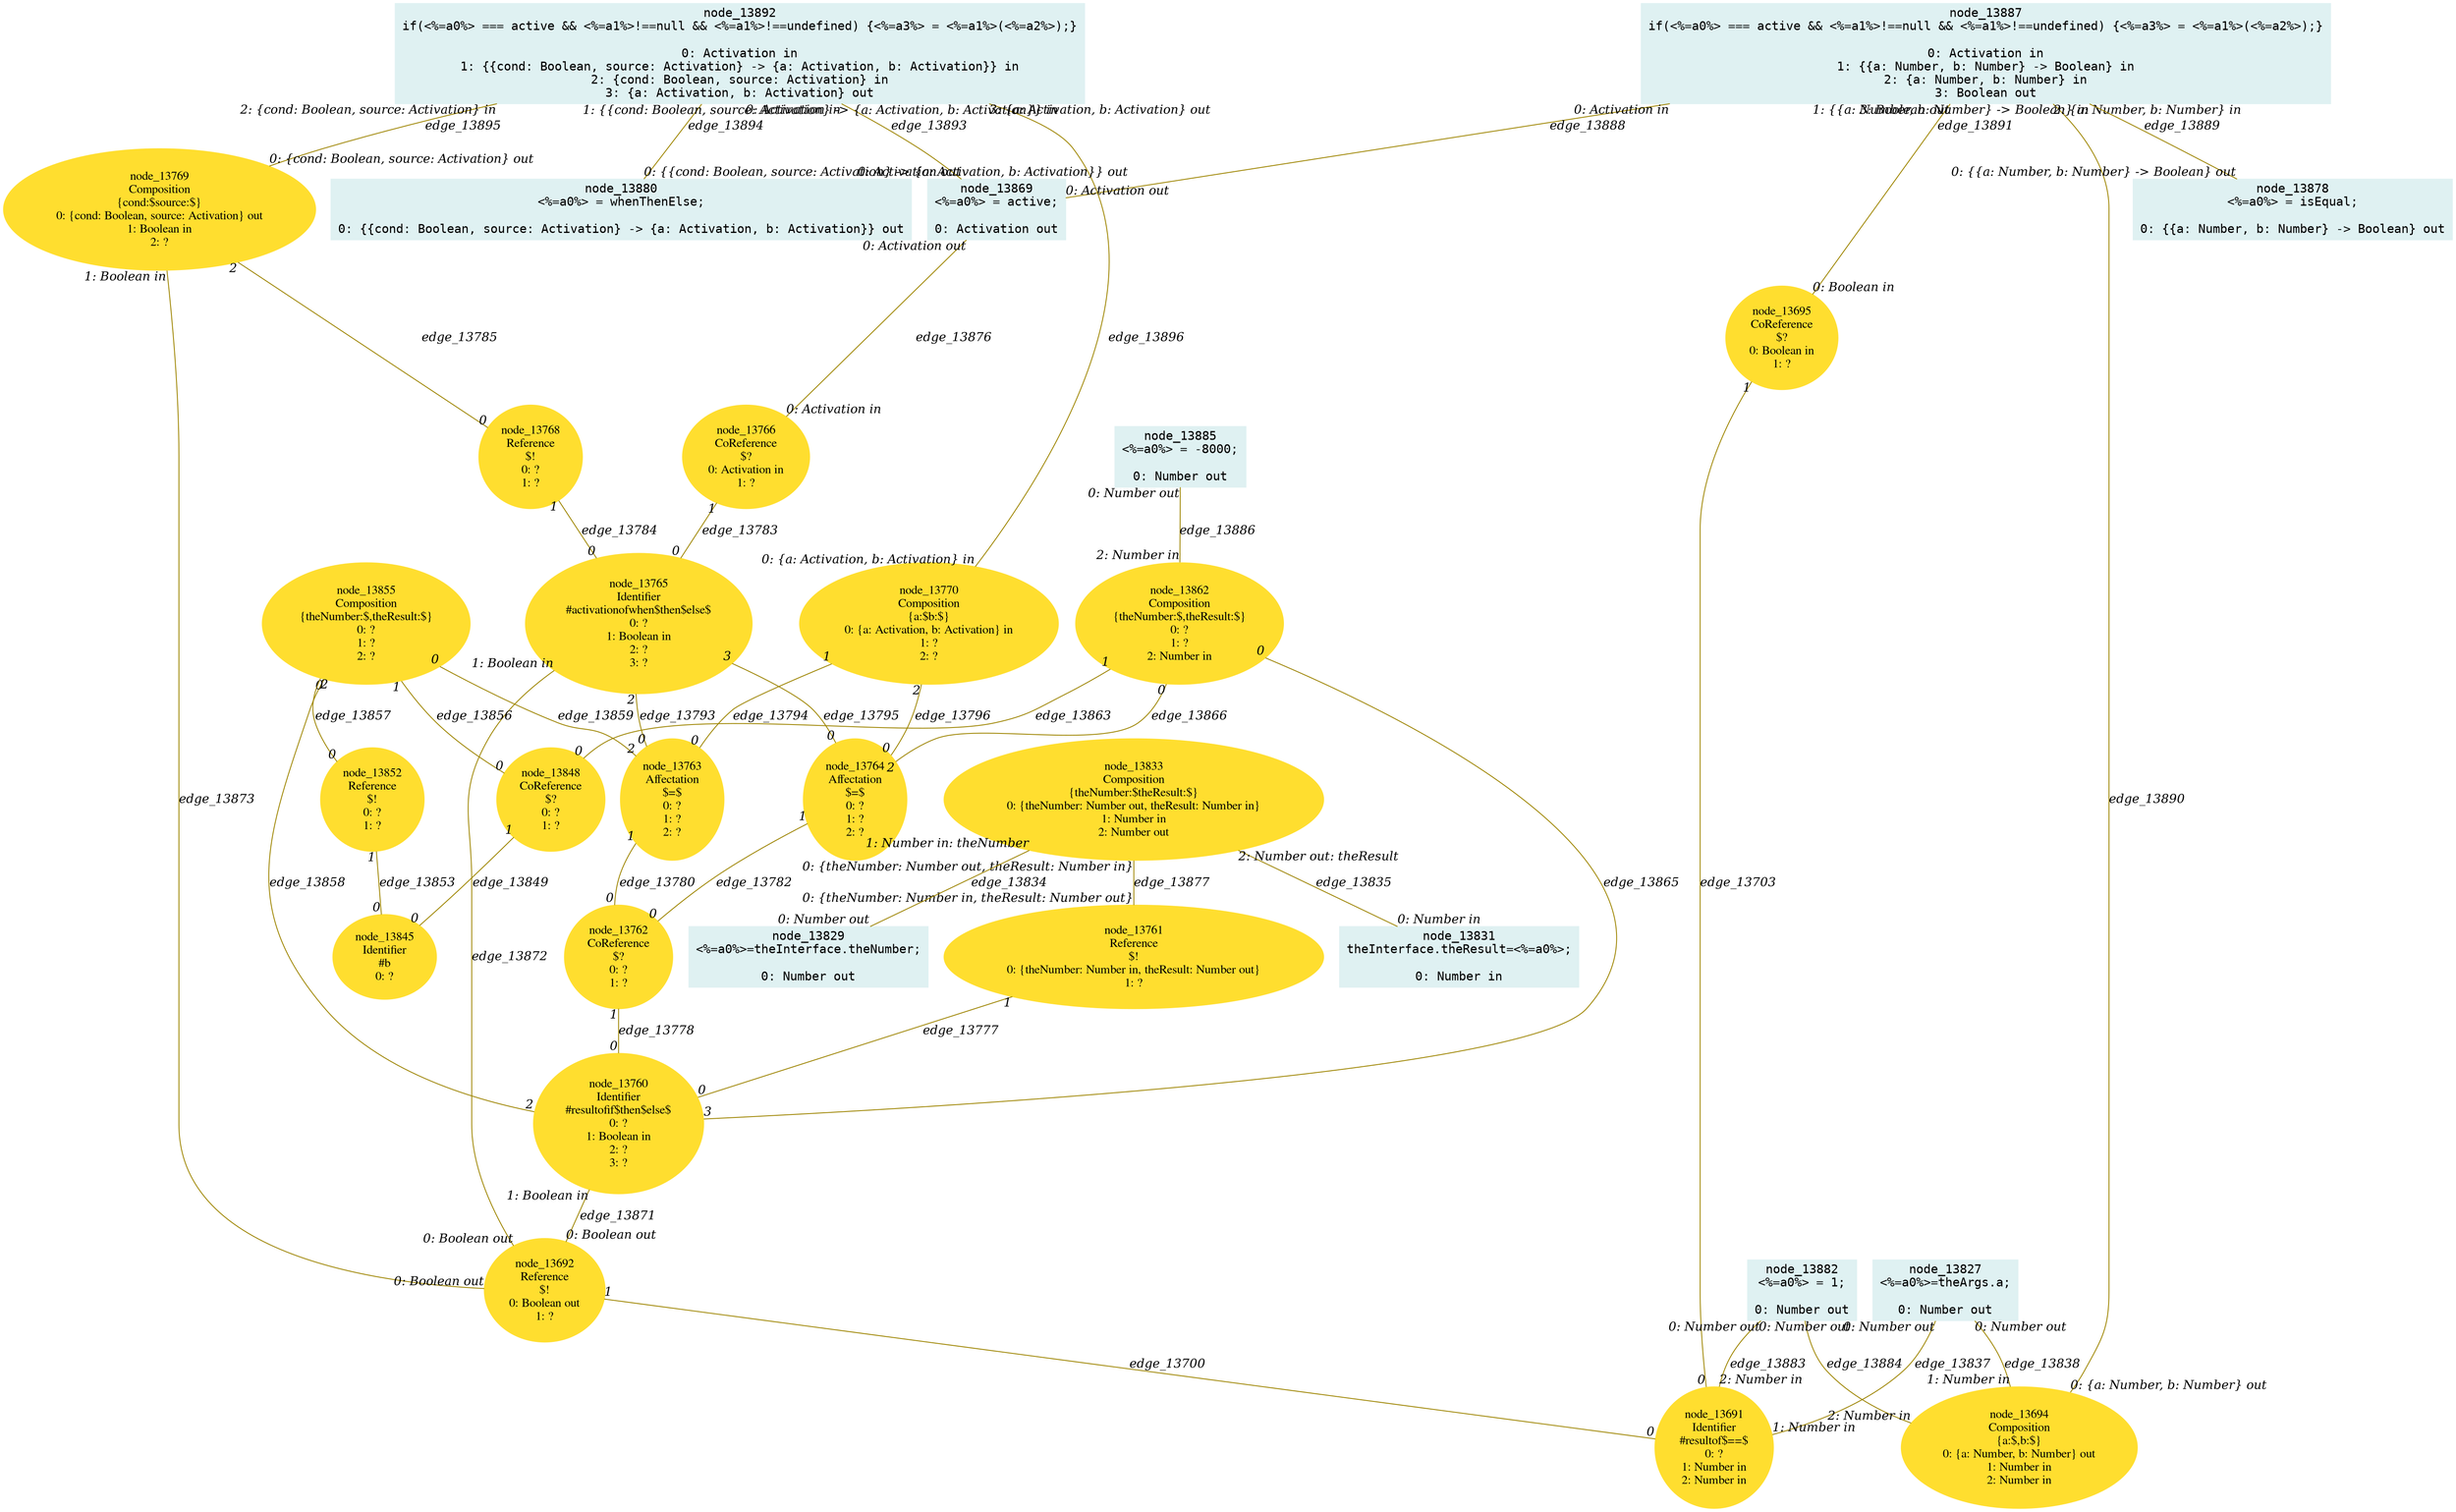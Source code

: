 digraph g{node_13691 [shape="ellipse", style="filled", color="#ffde2f", fontname="Times", label="node_13691
Identifier
#resultof$==$
0: ?
1: Number in
2: Number in" ]
node_13692 [shape="ellipse", style="filled", color="#ffde2f", fontname="Times", label="node_13692
Reference
$!
0: Boolean out
1: ?" ]
node_13694 [shape="ellipse", style="filled", color="#ffde2f", fontname="Times", label="node_13694
Composition
{a:$,b:$}
0: {a: Number, b: Number} out
1: Number in
2: Number in" ]
node_13695 [shape="ellipse", style="filled", color="#ffde2f", fontname="Times", label="node_13695
CoReference
$?
0: Boolean in
1: ?" ]
node_13760 [shape="ellipse", style="filled", color="#ffde2f", fontname="Times", label="node_13760
Identifier
#resultofif$then$else$
0: ?
1: Boolean in
2: ?
3: ?" ]
node_13761 [shape="ellipse", style="filled", color="#ffde2f", fontname="Times", label="node_13761
Reference
$!
0: {theNumber: Number in, theResult: Number out}
1: ?" ]
node_13762 [shape="ellipse", style="filled", color="#ffde2f", fontname="Times", label="node_13762
CoReference
$?
0: ?
1: ?" ]
node_13763 [shape="ellipse", style="filled", color="#ffde2f", fontname="Times", label="node_13763
Affectation
$=$
0: ?
1: ?
2: ?" ]
node_13764 [shape="ellipse", style="filled", color="#ffde2f", fontname="Times", label="node_13764
Affectation
$=$
0: ?
1: ?
2: ?" ]
node_13765 [shape="ellipse", style="filled", color="#ffde2f", fontname="Times", label="node_13765
Identifier
#activationofwhen$then$else$
0: ?
1: Boolean in
2: ?
3: ?" ]
node_13766 [shape="ellipse", style="filled", color="#ffde2f", fontname="Times", label="node_13766
CoReference
$?
0: Activation in
1: ?" ]
node_13768 [shape="ellipse", style="filled", color="#ffde2f", fontname="Times", label="node_13768
Reference
$!
0: ?
1: ?" ]
node_13769 [shape="ellipse", style="filled", color="#ffde2f", fontname="Times", label="node_13769
Composition
{cond:$source:$}
0: {cond: Boolean, source: Activation} out
1: Boolean in
2: ?" ]
node_13770 [shape="ellipse", style="filled", color="#ffde2f", fontname="Times", label="node_13770
Composition
{a:$b:$}
0: {a: Activation, b: Activation} in
1: ?
2: ?" ]
node_13827 [shape="box", style="filled", color="#dff1f2", fontname="Courier", label="node_13827
<%=a0%>=theArgs.a;

0: Number out" ]
node_13829 [shape="box", style="filled", color="#dff1f2", fontname="Courier", label="node_13829
<%=a0%>=theInterface.theNumber;

0: Number out" ]
node_13831 [shape="box", style="filled", color="#dff1f2", fontname="Courier", label="node_13831
theInterface.theResult=<%=a0%>;

0: Number in" ]
node_13833 [shape="ellipse", style="filled", color="#ffde2f", fontname="Times", label="node_13833
Composition
{theNumber:$theResult:$}
0: {theNumber: Number out, theResult: Number in}
1: Number in
2: Number out" ]
node_13845 [shape="ellipse", style="filled", color="#ffde2f", fontname="Times", label="node_13845
Identifier
#b
0: ?" ]
node_13848 [shape="ellipse", style="filled", color="#ffde2f", fontname="Times", label="node_13848
CoReference
$?
0: ?
1: ?" ]
node_13852 [shape="ellipse", style="filled", color="#ffde2f", fontname="Times", label="node_13852
Reference
$!
0: ?
1: ?" ]
node_13855 [shape="ellipse", style="filled", color="#ffde2f", fontname="Times", label="node_13855
Composition
{theNumber:$,theResult:$}
0: ?
1: ?
2: ?" ]
node_13862 [shape="ellipse", style="filled", color="#ffde2f", fontname="Times", label="node_13862
Composition
{theNumber:$,theResult:$}
0: ?
1: ?
2: Number in" ]
node_13869 [shape="box", style="filled", color="#dff1f2", fontname="Courier", label="node_13869
<%=a0%> = active;

0: Activation out" ]
node_13878 [shape="box", style="filled", color="#dff1f2", fontname="Courier", label="node_13878
<%=a0%> = isEqual;

0: {{a: Number, b: Number} -> Boolean} out" ]
node_13880 [shape="box", style="filled", color="#dff1f2", fontname="Courier", label="node_13880
<%=a0%> = whenThenElse;

0: {{cond: Boolean, source: Activation} -> {a: Activation, b: Activation}} out" ]
node_13882 [shape="box", style="filled", color="#dff1f2", fontname="Courier", label="node_13882
<%=a0%> = 1;

0: Number out" ]
node_13885 [shape="box", style="filled", color="#dff1f2", fontname="Courier", label="node_13885
<%=a0%> = -8000;

0: Number out" ]
node_13887 [shape="box", style="filled", color="#dff1f2", fontname="Courier", label="node_13887
if(<%=a0%> === active && <%=a1%>!==null && <%=a1%>!==undefined) {<%=a3%> = <%=a1%>(<%=a2%>);}

0: Activation in
1: {{a: Number, b: Number} -> Boolean} in
2: {a: Number, b: Number} in
3: Boolean out" ]
node_13892 [shape="box", style="filled", color="#dff1f2", fontname="Courier", label="node_13892
if(<%=a0%> === active && <%=a1%>!==null && <%=a1%>!==undefined) {<%=a3%> = <%=a1%>(<%=a2%>);}

0: Activation in
1: {{cond: Boolean, source: Activation} -> {a: Activation, b: Activation}} in
2: {cond: Boolean, source: Activation} in
3: {a: Activation, b: Activation} out" ]
node_13692 -> node_13691 [dir=none, arrowHead=none, fontname="Times-Italic", arrowsize=1, color="#9d8400", label="edge_13700",  headlabel="0", taillabel="1" ]
node_13695 -> node_13691 [dir=none, arrowHead=none, fontname="Times-Italic", arrowsize=1, color="#9d8400", label="edge_13703",  headlabel="0", taillabel="1" ]
node_13761 -> node_13760 [dir=none, arrowHead=none, fontname="Times-Italic", arrowsize=1, color="#9d8400", label="edge_13777",  headlabel="0", taillabel="1" ]
node_13762 -> node_13760 [dir=none, arrowHead=none, fontname="Times-Italic", arrowsize=1, color="#9d8400", label="edge_13778",  headlabel="0", taillabel="1" ]
node_13763 -> node_13762 [dir=none, arrowHead=none, fontname="Times-Italic", arrowsize=1, color="#9d8400", label="edge_13780",  headlabel="0", taillabel="1" ]
node_13764 -> node_13762 [dir=none, arrowHead=none, fontname="Times-Italic", arrowsize=1, color="#9d8400", label="edge_13782",  headlabel="0", taillabel="1" ]
node_13766 -> node_13765 [dir=none, arrowHead=none, fontname="Times-Italic", arrowsize=1, color="#9d8400", label="edge_13783",  headlabel="0", taillabel="1" ]
node_13768 -> node_13765 [dir=none, arrowHead=none, fontname="Times-Italic", arrowsize=1, color="#9d8400", label="edge_13784",  headlabel="0", taillabel="1" ]
node_13769 -> node_13768 [dir=none, arrowHead=none, fontname="Times-Italic", arrowsize=1, color="#9d8400", label="edge_13785",  headlabel="0", taillabel="2" ]
node_13765 -> node_13763 [dir=none, arrowHead=none, fontname="Times-Italic", arrowsize=1, color="#9d8400", label="edge_13793",  headlabel="0", taillabel="2" ]
node_13770 -> node_13763 [dir=none, arrowHead=none, fontname="Times-Italic", arrowsize=1, color="#9d8400", label="edge_13794",  headlabel="0", taillabel="1" ]
node_13765 -> node_13764 [dir=none, arrowHead=none, fontname="Times-Italic", arrowsize=1, color="#9d8400", label="edge_13795",  headlabel="0", taillabel="3" ]
node_13770 -> node_13764 [dir=none, arrowHead=none, fontname="Times-Italic", arrowsize=1, color="#9d8400", label="edge_13796",  headlabel="0", taillabel="2" ]
node_13833 -> node_13829 [dir=none, arrowHead=none, fontname="Times-Italic", arrowsize=1, color="#9d8400", label="edge_13834",  headlabel="0: Number out", taillabel="1: Number in: theNumber" ]
node_13833 -> node_13831 [dir=none, arrowHead=none, fontname="Times-Italic", arrowsize=1, color="#9d8400", label="edge_13835",  headlabel="0: Number in", taillabel="2: Number out: theResult" ]
node_13827 -> node_13691 [dir=none, arrowHead=none, fontname="Times-Italic", arrowsize=1, color="#9d8400", label="edge_13837",  headlabel="1: Number in", taillabel="0: Number out" ]
node_13827 -> node_13694 [dir=none, arrowHead=none, fontname="Times-Italic", arrowsize=1, color="#9d8400", label="edge_13838",  headlabel="1: Number in", taillabel="0: Number out" ]
node_13848 -> node_13845 [dir=none, arrowHead=none, fontname="Times-Italic", arrowsize=1, color="#9d8400", label="edge_13849",  headlabel="0", taillabel="1" ]
node_13852 -> node_13845 [dir=none, arrowHead=none, fontname="Times-Italic", arrowsize=1, color="#9d8400", label="edge_13853",  headlabel="0", taillabel="1" ]
node_13855 -> node_13848 [dir=none, arrowHead=none, fontname="Times-Italic", arrowsize=1, color="#9d8400", label="edge_13856",  headlabel="0", taillabel="1" ]
node_13855 -> node_13852 [dir=none, arrowHead=none, fontname="Times-Italic", arrowsize=1, color="#9d8400", label="edge_13857",  headlabel="0", taillabel="2" ]
node_13855 -> node_13760 [dir=none, arrowHead=none, fontname="Times-Italic", arrowsize=1, color="#9d8400", label="edge_13858",  headlabel="2", taillabel="0" ]
node_13855 -> node_13763 [dir=none, arrowHead=none, fontname="Times-Italic", arrowsize=1, color="#9d8400", label="edge_13859",  headlabel="2", taillabel="0" ]
node_13862 -> node_13848 [dir=none, arrowHead=none, fontname="Times-Italic", arrowsize=1, color="#9d8400", label="edge_13863",  headlabel="0", taillabel="1" ]
node_13862 -> node_13760 [dir=none, arrowHead=none, fontname="Times-Italic", arrowsize=1, color="#9d8400", label="edge_13865",  headlabel="3", taillabel="0" ]
node_13862 -> node_13764 [dir=none, arrowHead=none, fontname="Times-Italic", arrowsize=1, color="#9d8400", label="edge_13866",  headlabel="2", taillabel="0" ]
node_13760 -> node_13692 [dir=none, arrowHead=none, fontname="Times-Italic", arrowsize=1, color="#9d8400", label="edge_13871",  headlabel="0: Boolean out", taillabel="1: Boolean in" ]
node_13765 -> node_13692 [dir=none, arrowHead=none, fontname="Times-Italic", arrowsize=1, color="#9d8400", label="edge_13872",  headlabel="0: Boolean out", taillabel="1: Boolean in" ]
node_13769 -> node_13692 [dir=none, arrowHead=none, fontname="Times-Italic", arrowsize=1, color="#9d8400", label="edge_13873",  headlabel="0: Boolean out", taillabel="1: Boolean in" ]
node_13869 -> node_13766 [dir=none, arrowHead=none, fontname="Times-Italic", arrowsize=1, color="#9d8400", label="edge_13876",  headlabel="0: Activation in", taillabel="0: Activation out" ]
node_13833 -> node_13761 [dir=none, arrowHead=none, fontname="Times-Italic", arrowsize=1, color="#9d8400", label="edge_13877",  headlabel="0: {theNumber: Number in, theResult: Number out}", taillabel="0: {theNumber: Number out, theResult: Number in}" ]
node_13882 -> node_13691 [dir=none, arrowHead=none, fontname="Times-Italic", arrowsize=1, color="#9d8400", label="edge_13883",  headlabel="2: Number in", taillabel="0: Number out" ]
node_13882 -> node_13694 [dir=none, arrowHead=none, fontname="Times-Italic", arrowsize=1, color="#9d8400", label="edge_13884",  headlabel="2: Number in", taillabel="0: Number out" ]
node_13885 -> node_13862 [dir=none, arrowHead=none, fontname="Times-Italic", arrowsize=1, color="#9d8400", label="edge_13886",  headlabel="2: Number in", taillabel="0: Number out" ]
node_13887 -> node_13869 [dir=none, arrowHead=none, fontname="Times-Italic", arrowsize=1, color="#9d8400", label="edge_13888",  headlabel="0: Activation out", taillabel="0: Activation in" ]
node_13887 -> node_13878 [dir=none, arrowHead=none, fontname="Times-Italic", arrowsize=1, color="#9d8400", label="edge_13889",  headlabel="0: {{a: Number, b: Number} -> Boolean} out", taillabel="1: {{a: Number, b: Number} -> Boolean} in" ]
node_13887 -> node_13694 [dir=none, arrowHead=none, fontname="Times-Italic", arrowsize=1, color="#9d8400", label="edge_13890",  headlabel="0: {a: Number, b: Number} out", taillabel="2: {a: Number, b: Number} in" ]
node_13887 -> node_13695 [dir=none, arrowHead=none, fontname="Times-Italic", arrowsize=1, color="#9d8400", label="edge_13891",  headlabel="0: Boolean in", taillabel="3: Boolean out" ]
node_13892 -> node_13869 [dir=none, arrowHead=none, fontname="Times-Italic", arrowsize=1, color="#9d8400", label="edge_13893",  headlabel="0: Activation out", taillabel="0: Activation in" ]
node_13892 -> node_13880 [dir=none, arrowHead=none, fontname="Times-Italic", arrowsize=1, color="#9d8400", label="edge_13894",  headlabel="0: {{cond: Boolean, source: Activation} -> {a: Activation, b: Activation}} out", taillabel="1: {{cond: Boolean, source: Activation} -> {a: Activation, b: Activation}} in" ]
node_13892 -> node_13769 [dir=none, arrowHead=none, fontname="Times-Italic", arrowsize=1, color="#9d8400", label="edge_13895",  headlabel="0: {cond: Boolean, source: Activation} out", taillabel="2: {cond: Boolean, source: Activation} in" ]
node_13892 -> node_13770 [dir=none, arrowHead=none, fontname="Times-Italic", arrowsize=1, color="#9d8400", label="edge_13896",  headlabel="0: {a: Activation, b: Activation} in", taillabel="3: {a: Activation, b: Activation} out" ]
}